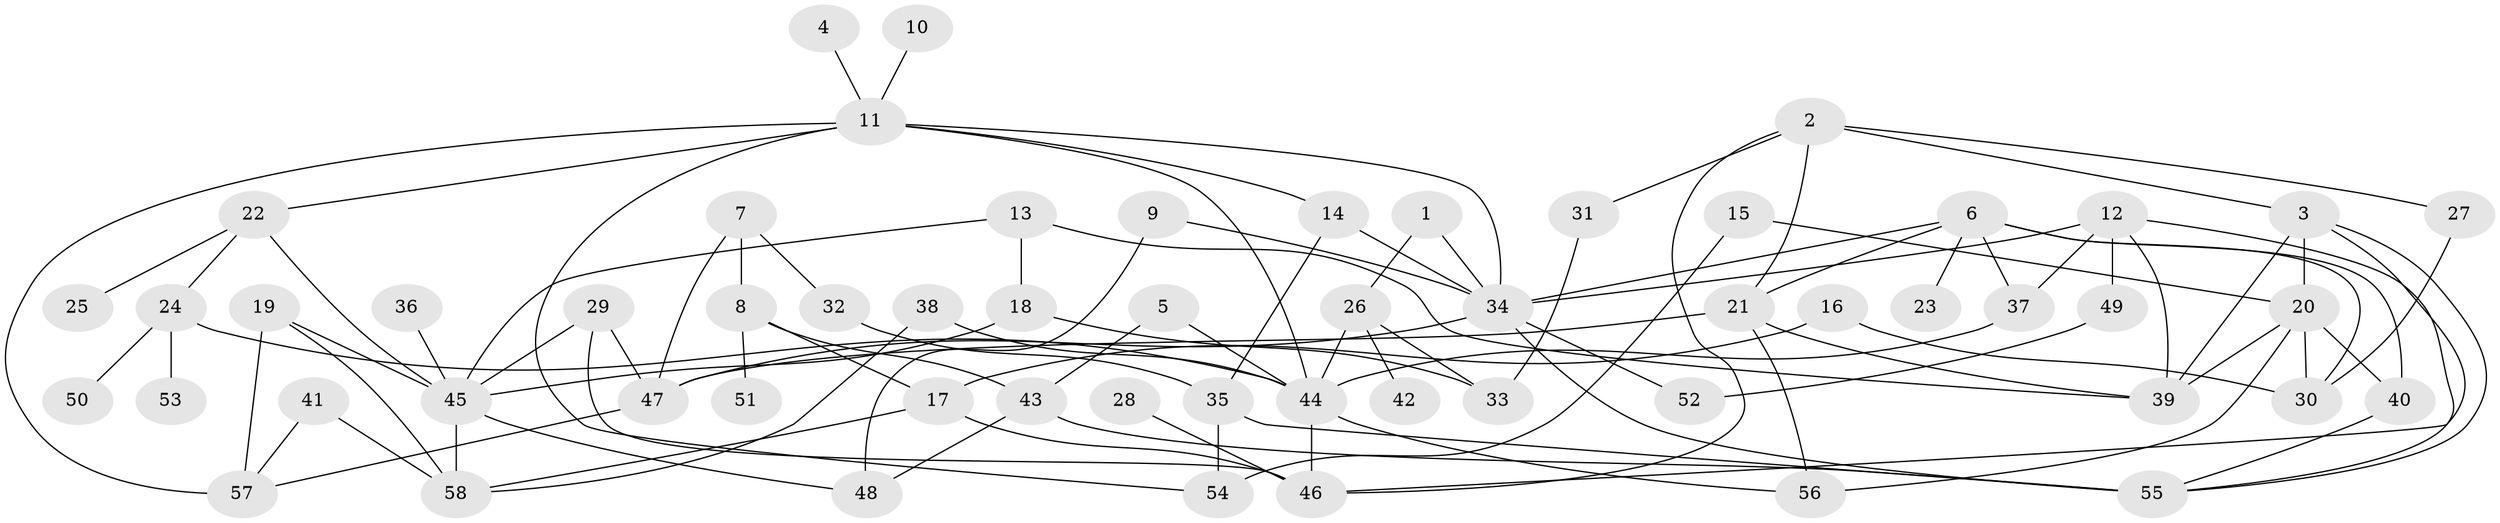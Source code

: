 // original degree distribution, {9: 0.008695652173913044, 2: 0.3217391304347826, 7: 0.008695652173913044, 8: 0.017391304347826087, 4: 0.06086956521739131, 3: 0.26956521739130435, 6: 0.02608695652173913, 5: 0.09565217391304348, 1: 0.19130434782608696}
// Generated by graph-tools (version 1.1) at 2025/49/03/09/25 03:49:21]
// undirected, 58 vertices, 99 edges
graph export_dot {
graph [start="1"]
  node [color=gray90,style=filled];
  1;
  2;
  3;
  4;
  5;
  6;
  7;
  8;
  9;
  10;
  11;
  12;
  13;
  14;
  15;
  16;
  17;
  18;
  19;
  20;
  21;
  22;
  23;
  24;
  25;
  26;
  27;
  28;
  29;
  30;
  31;
  32;
  33;
  34;
  35;
  36;
  37;
  38;
  39;
  40;
  41;
  42;
  43;
  44;
  45;
  46;
  47;
  48;
  49;
  50;
  51;
  52;
  53;
  54;
  55;
  56;
  57;
  58;
  1 -- 26 [weight=1.0];
  1 -- 34 [weight=1.0];
  2 -- 3 [weight=1.0];
  2 -- 21 [weight=1.0];
  2 -- 27 [weight=1.0];
  2 -- 31 [weight=1.0];
  2 -- 46 [weight=1.0];
  3 -- 20 [weight=1.0];
  3 -- 39 [weight=1.0];
  3 -- 46 [weight=1.0];
  3 -- 55 [weight=1.0];
  4 -- 11 [weight=1.0];
  5 -- 43 [weight=2.0];
  5 -- 44 [weight=1.0];
  6 -- 21 [weight=1.0];
  6 -- 23 [weight=1.0];
  6 -- 30 [weight=1.0];
  6 -- 34 [weight=1.0];
  6 -- 37 [weight=1.0];
  6 -- 40 [weight=1.0];
  7 -- 8 [weight=1.0];
  7 -- 32 [weight=1.0];
  7 -- 47 [weight=1.0];
  8 -- 17 [weight=1.0];
  8 -- 43 [weight=1.0];
  8 -- 51 [weight=1.0];
  9 -- 34 [weight=1.0];
  9 -- 48 [weight=1.0];
  10 -- 11 [weight=1.0];
  11 -- 14 [weight=1.0];
  11 -- 22 [weight=1.0];
  11 -- 34 [weight=2.0];
  11 -- 44 [weight=1.0];
  11 -- 54 [weight=1.0];
  11 -- 57 [weight=2.0];
  12 -- 34 [weight=1.0];
  12 -- 37 [weight=1.0];
  12 -- 39 [weight=1.0];
  12 -- 49 [weight=1.0];
  12 -- 55 [weight=1.0];
  13 -- 18 [weight=1.0];
  13 -- 39 [weight=1.0];
  13 -- 45 [weight=1.0];
  14 -- 34 [weight=1.0];
  14 -- 35 [weight=1.0];
  15 -- 20 [weight=1.0];
  15 -- 54 [weight=1.0];
  16 -- 17 [weight=1.0];
  16 -- 30 [weight=1.0];
  17 -- 46 [weight=1.0];
  17 -- 58 [weight=1.0];
  18 -- 33 [weight=1.0];
  18 -- 45 [weight=1.0];
  19 -- 45 [weight=2.0];
  19 -- 57 [weight=1.0];
  19 -- 58 [weight=1.0];
  20 -- 30 [weight=1.0];
  20 -- 39 [weight=1.0];
  20 -- 40 [weight=1.0];
  20 -- 56 [weight=1.0];
  21 -- 39 [weight=1.0];
  21 -- 47 [weight=1.0];
  21 -- 56 [weight=1.0];
  22 -- 24 [weight=1.0];
  22 -- 25 [weight=1.0];
  22 -- 45 [weight=1.0];
  24 -- 44 [weight=1.0];
  24 -- 50 [weight=1.0];
  24 -- 53 [weight=1.0];
  26 -- 33 [weight=1.0];
  26 -- 42 [weight=1.0];
  26 -- 44 [weight=1.0];
  27 -- 30 [weight=1.0];
  28 -- 46 [weight=1.0];
  29 -- 45 [weight=1.0];
  29 -- 46 [weight=1.0];
  29 -- 47 [weight=1.0];
  31 -- 33 [weight=1.0];
  32 -- 35 [weight=1.0];
  34 -- 47 [weight=1.0];
  34 -- 52 [weight=1.0];
  34 -- 55 [weight=1.0];
  35 -- 54 [weight=1.0];
  35 -- 55 [weight=1.0];
  36 -- 45 [weight=1.0];
  37 -- 44 [weight=1.0];
  38 -- 44 [weight=1.0];
  38 -- 58 [weight=1.0];
  40 -- 55 [weight=1.0];
  41 -- 57 [weight=1.0];
  41 -- 58 [weight=1.0];
  43 -- 48 [weight=1.0];
  43 -- 55 [weight=1.0];
  44 -- 46 [weight=1.0];
  44 -- 56 [weight=1.0];
  45 -- 48 [weight=1.0];
  45 -- 58 [weight=1.0];
  47 -- 57 [weight=1.0];
  49 -- 52 [weight=1.0];
}
